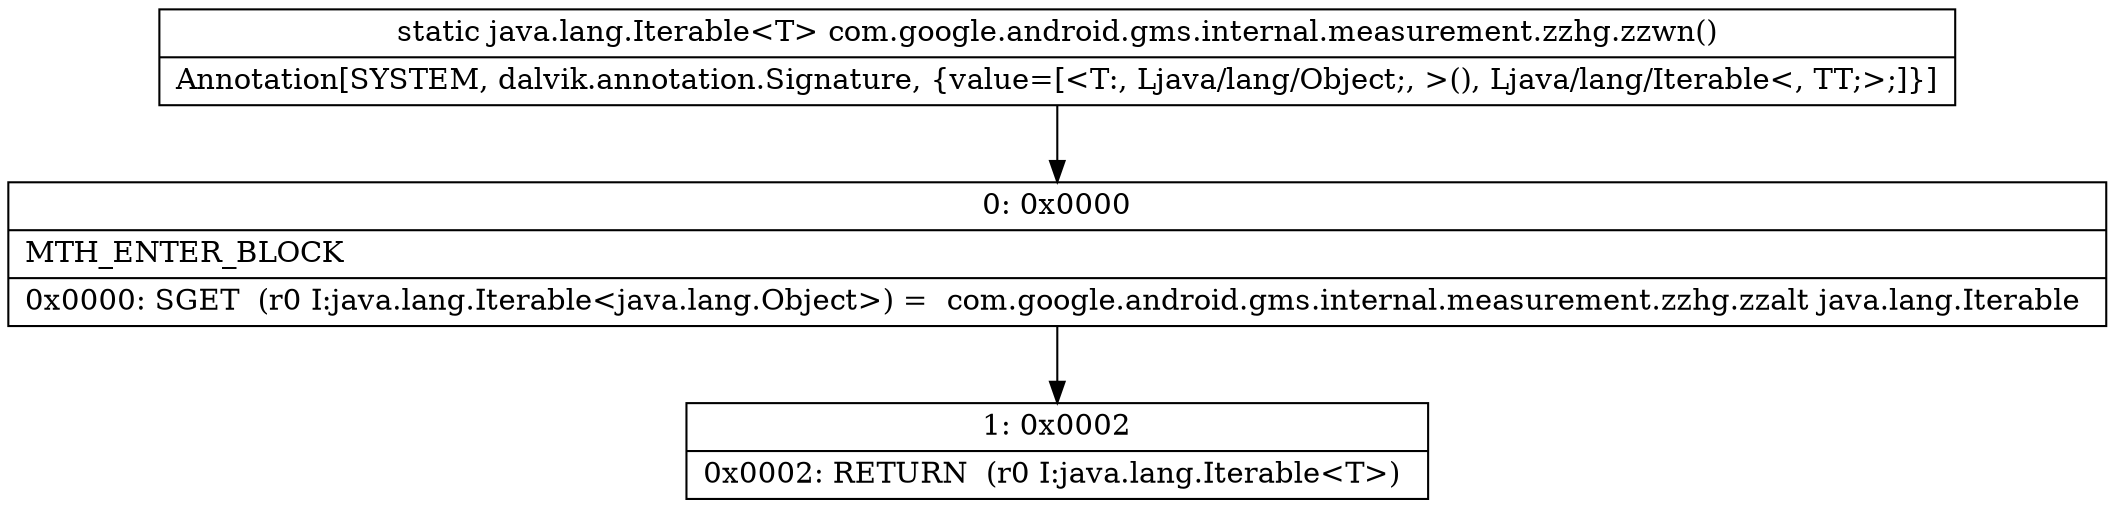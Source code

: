 digraph "CFG forcom.google.android.gms.internal.measurement.zzhg.zzwn()Ljava\/lang\/Iterable;" {
Node_0 [shape=record,label="{0\:\ 0x0000|MTH_ENTER_BLOCK\l|0x0000: SGET  (r0 I:java.lang.Iterable\<java.lang.Object\>) =  com.google.android.gms.internal.measurement.zzhg.zzalt java.lang.Iterable \l}"];
Node_1 [shape=record,label="{1\:\ 0x0002|0x0002: RETURN  (r0 I:java.lang.Iterable\<T\>) \l}"];
MethodNode[shape=record,label="{static java.lang.Iterable\<T\> com.google.android.gms.internal.measurement.zzhg.zzwn()  | Annotation[SYSTEM, dalvik.annotation.Signature, \{value=[\<T:, Ljava\/lang\/Object;, \>(), Ljava\/lang\/Iterable\<, TT;\>;]\}]\l}"];
MethodNode -> Node_0;
Node_0 -> Node_1;
}

